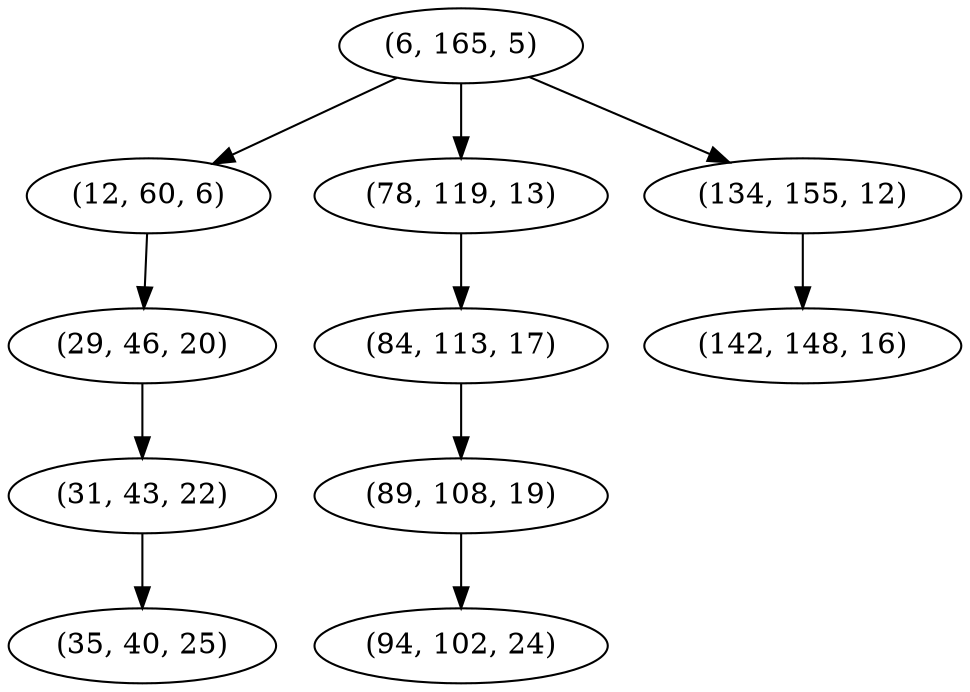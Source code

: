 digraph tree {
    "(6, 165, 5)";
    "(12, 60, 6)";
    "(29, 46, 20)";
    "(31, 43, 22)";
    "(35, 40, 25)";
    "(78, 119, 13)";
    "(84, 113, 17)";
    "(89, 108, 19)";
    "(94, 102, 24)";
    "(134, 155, 12)";
    "(142, 148, 16)";
    "(6, 165, 5)" -> "(12, 60, 6)";
    "(6, 165, 5)" -> "(78, 119, 13)";
    "(6, 165, 5)" -> "(134, 155, 12)";
    "(12, 60, 6)" -> "(29, 46, 20)";
    "(29, 46, 20)" -> "(31, 43, 22)";
    "(31, 43, 22)" -> "(35, 40, 25)";
    "(78, 119, 13)" -> "(84, 113, 17)";
    "(84, 113, 17)" -> "(89, 108, 19)";
    "(89, 108, 19)" -> "(94, 102, 24)";
    "(134, 155, 12)" -> "(142, 148, 16)";
}

